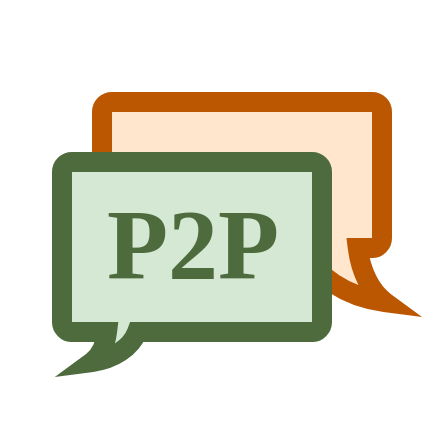 <mxfile version="13.0.3" type="device"><diagram id="gSpn2izk6M-FeoYC5HPZ" name="Page-1"><mxGraphModel dx="290" dy="404" grid="1" gridSize="10" guides="1" tooltips="1" connect="1" arrows="1" fold="1" page="1" pageScale="1" pageWidth="850" pageHeight="1100" math="0" shadow="0" extFonts="Rowdies^https://fonts.googleapis.com/css?family=Rowdies"><root><mxCell id="0"/><mxCell id="1" parent="0"/><mxCell id="Yuw02Rb8IrN0Fwtzof0M-2" value="" style="whiteSpace=wrap;html=1;aspect=fixed;fillColor=none;strokeColor=#FFFFFF;" parent="1" vertex="1"><mxGeometry x="340" y="230" width="220" height="220" as="geometry"/></mxCell><mxCell id="bLqoWKsQztfE7kOnrdKK-2" value="" style="whiteSpace=wrap;html=1;shape=mxgraph.basic.roundRectCallout;dx=25.6;dy=27;size=5;boundedLbl=1;sketch=0;flipH=1;strokeWidth=10;fillColor=#ffe6cc;strokeColor=#BA5700;" parent="1" vertex="1"><mxGeometry x="390" y="280" width="140" height="100" as="geometry"/></mxCell><mxCell id="bLqoWKsQztfE7kOnrdKK-1" value="" style="whiteSpace=wrap;html=1;shape=mxgraph.basic.roundRectCallout;dx=30;dy=15;size=5;boundedLbl=1;fillColor=#d5e8d4;strokeColor=#4E6B3D;strokeWidth=10;" parent="1" vertex="1"><mxGeometry x="370" y="310" width="130" height="100" as="geometry"/></mxCell><mxCell id="bLqoWKsQztfE7kOnrdKK-3" value="P2P" style="text;html=1;strokeColor=none;fillColor=none;align=center;verticalAlign=middle;whiteSpace=wrap;rounded=0;sketch=0;fontSize=50;fontStyle=1;fontFamily=Rowdies;fontColor=#4E6B3D;FType=g;" parent="1" vertex="1"><mxGeometry x="377.5" y="330" width="115" height="40" as="geometry"/></mxCell></root></mxGraphModel></diagram></mxfile>